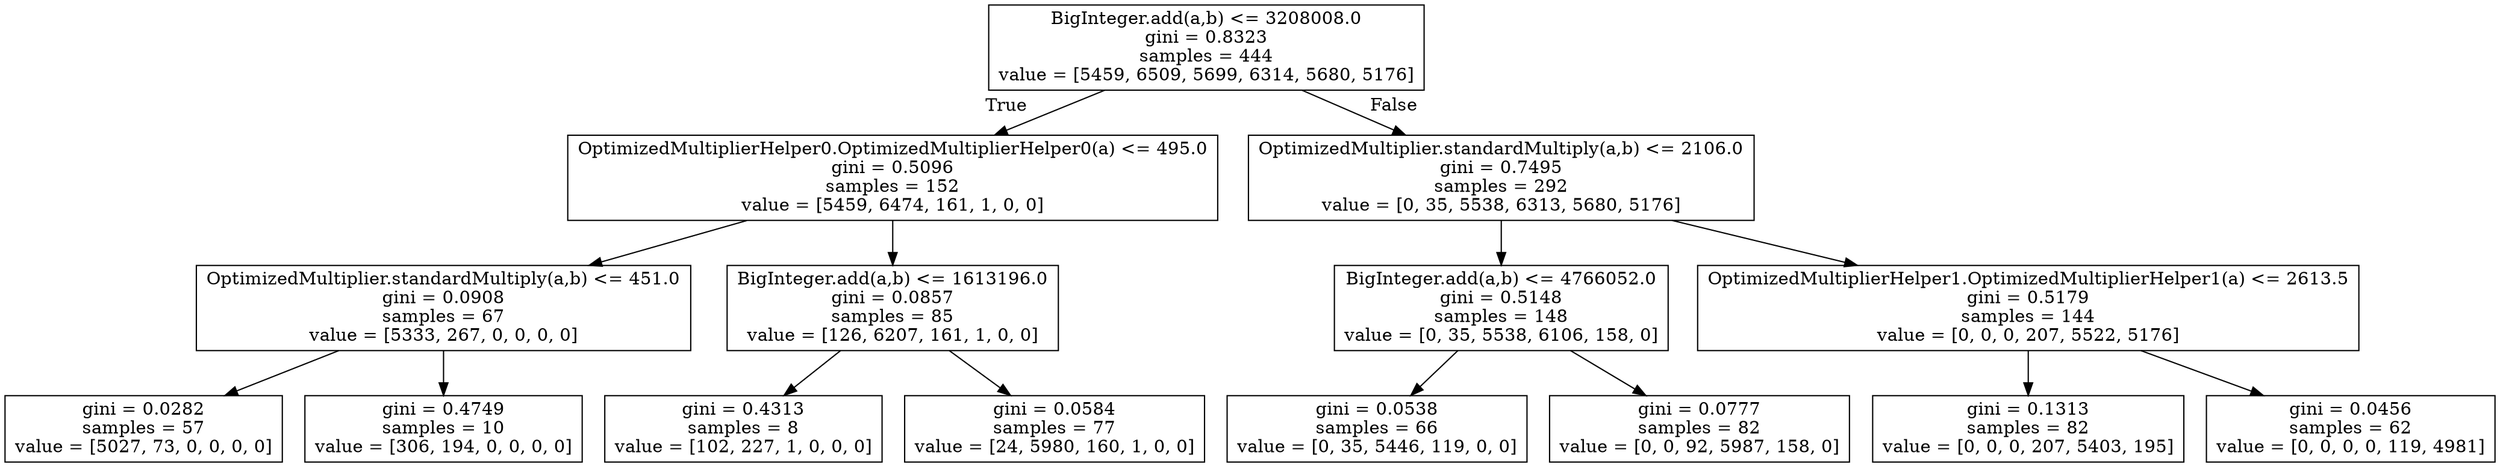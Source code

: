 digraph Tree {
node [shape=box] ;
0 [label="BigInteger.add(a,b) <= 3208008.0\ngini = 0.8323\nsamples = 444\nvalue = [5459, 6509, 5699, 6314, 5680, 5176]"] ;
1 [label="OptimizedMultiplierHelper0.OptimizedMultiplierHelper0(a) <= 495.0\ngini = 0.5096\nsamples = 152\nvalue = [5459, 6474, 161, 1, 0, 0]"] ;
0 -> 1 [labeldistance=2.5, labelangle=45, headlabel="True"] ;
2 [label="OptimizedMultiplier.standardMultiply(a,b) <= 451.0\ngini = 0.0908\nsamples = 67\nvalue = [5333, 267, 0, 0, 0, 0]"] ;
1 -> 2 ;
3 [label="gini = 0.0282\nsamples = 57\nvalue = [5027, 73, 0, 0, 0, 0]"] ;
2 -> 3 ;
4 [label="gini = 0.4749\nsamples = 10\nvalue = [306, 194, 0, 0, 0, 0]"] ;
2 -> 4 ;
5 [label="BigInteger.add(a,b) <= 1613196.0\ngini = 0.0857\nsamples = 85\nvalue = [126, 6207, 161, 1, 0, 0]"] ;
1 -> 5 ;
6 [label="gini = 0.4313\nsamples = 8\nvalue = [102, 227, 1, 0, 0, 0]"] ;
5 -> 6 ;
7 [label="gini = 0.0584\nsamples = 77\nvalue = [24, 5980, 160, 1, 0, 0]"] ;
5 -> 7 ;
8 [label="OptimizedMultiplier.standardMultiply(a,b) <= 2106.0\ngini = 0.7495\nsamples = 292\nvalue = [0, 35, 5538, 6313, 5680, 5176]"] ;
0 -> 8 [labeldistance=2.5, labelangle=-45, headlabel="False"] ;
9 [label="BigInteger.add(a,b) <= 4766052.0\ngini = 0.5148\nsamples = 148\nvalue = [0, 35, 5538, 6106, 158, 0]"] ;
8 -> 9 ;
10 [label="gini = 0.0538\nsamples = 66\nvalue = [0, 35, 5446, 119, 0, 0]"] ;
9 -> 10 ;
11 [label="gini = 0.0777\nsamples = 82\nvalue = [0, 0, 92, 5987, 158, 0]"] ;
9 -> 11 ;
12 [label="OptimizedMultiplierHelper1.OptimizedMultiplierHelper1(a) <= 2613.5\ngini = 0.5179\nsamples = 144\nvalue = [0, 0, 0, 207, 5522, 5176]"] ;
8 -> 12 ;
13 [label="gini = 0.1313\nsamples = 82\nvalue = [0, 0, 0, 207, 5403, 195]"] ;
12 -> 13 ;
14 [label="gini = 0.0456\nsamples = 62\nvalue = [0, 0, 0, 0, 119, 4981]"] ;
12 -> 14 ;
}